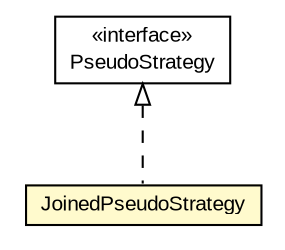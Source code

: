 #!/usr/local/bin/dot
#
# Class diagram 
# Generated by UMLGraph version R5_6-24-gf6e263 (http://www.umlgraph.org/)
#

digraph G {
	edge [fontname="arial",fontsize=10,labelfontname="arial",labelfontsize=10];
	node [fontname="arial",fontsize=10,shape=plaintext];
	nodesep=0.25;
	ranksep=0.5;
	// eu.europa.esig.dss.validation.process.bbb.xcv.sub.checks.pseudo.PseudoStrategy
	c401899 [label=<<table title="eu.europa.esig.dss.validation.process.bbb.xcv.sub.checks.pseudo.PseudoStrategy" border="0" cellborder="1" cellspacing="0" cellpadding="2" port="p" href="./PseudoStrategy.html">
		<tr><td><table border="0" cellspacing="0" cellpadding="1">
<tr><td align="center" balign="center"> &#171;interface&#187; </td></tr>
<tr><td align="center" balign="center"> PseudoStrategy </td></tr>
		</table></td></tr>
		</table>>, URL="./PseudoStrategy.html", fontname="arial", fontcolor="black", fontsize=10.0];
	// eu.europa.esig.dss.validation.process.bbb.xcv.sub.checks.pseudo.JoinedPseudoStrategy
	c401902 [label=<<table title="eu.europa.esig.dss.validation.process.bbb.xcv.sub.checks.pseudo.JoinedPseudoStrategy" border="0" cellborder="1" cellspacing="0" cellpadding="2" port="p" bgcolor="lemonChiffon" href="./JoinedPseudoStrategy.html">
		<tr><td><table border="0" cellspacing="0" cellpadding="1">
<tr><td align="center" balign="center"> JoinedPseudoStrategy </td></tr>
		</table></td></tr>
		</table>>, URL="./JoinedPseudoStrategy.html", fontname="arial", fontcolor="black", fontsize=10.0];
	//eu.europa.esig.dss.validation.process.bbb.xcv.sub.checks.pseudo.JoinedPseudoStrategy implements eu.europa.esig.dss.validation.process.bbb.xcv.sub.checks.pseudo.PseudoStrategy
	c401899:p -> c401902:p [dir=back,arrowtail=empty,style=dashed];
}

